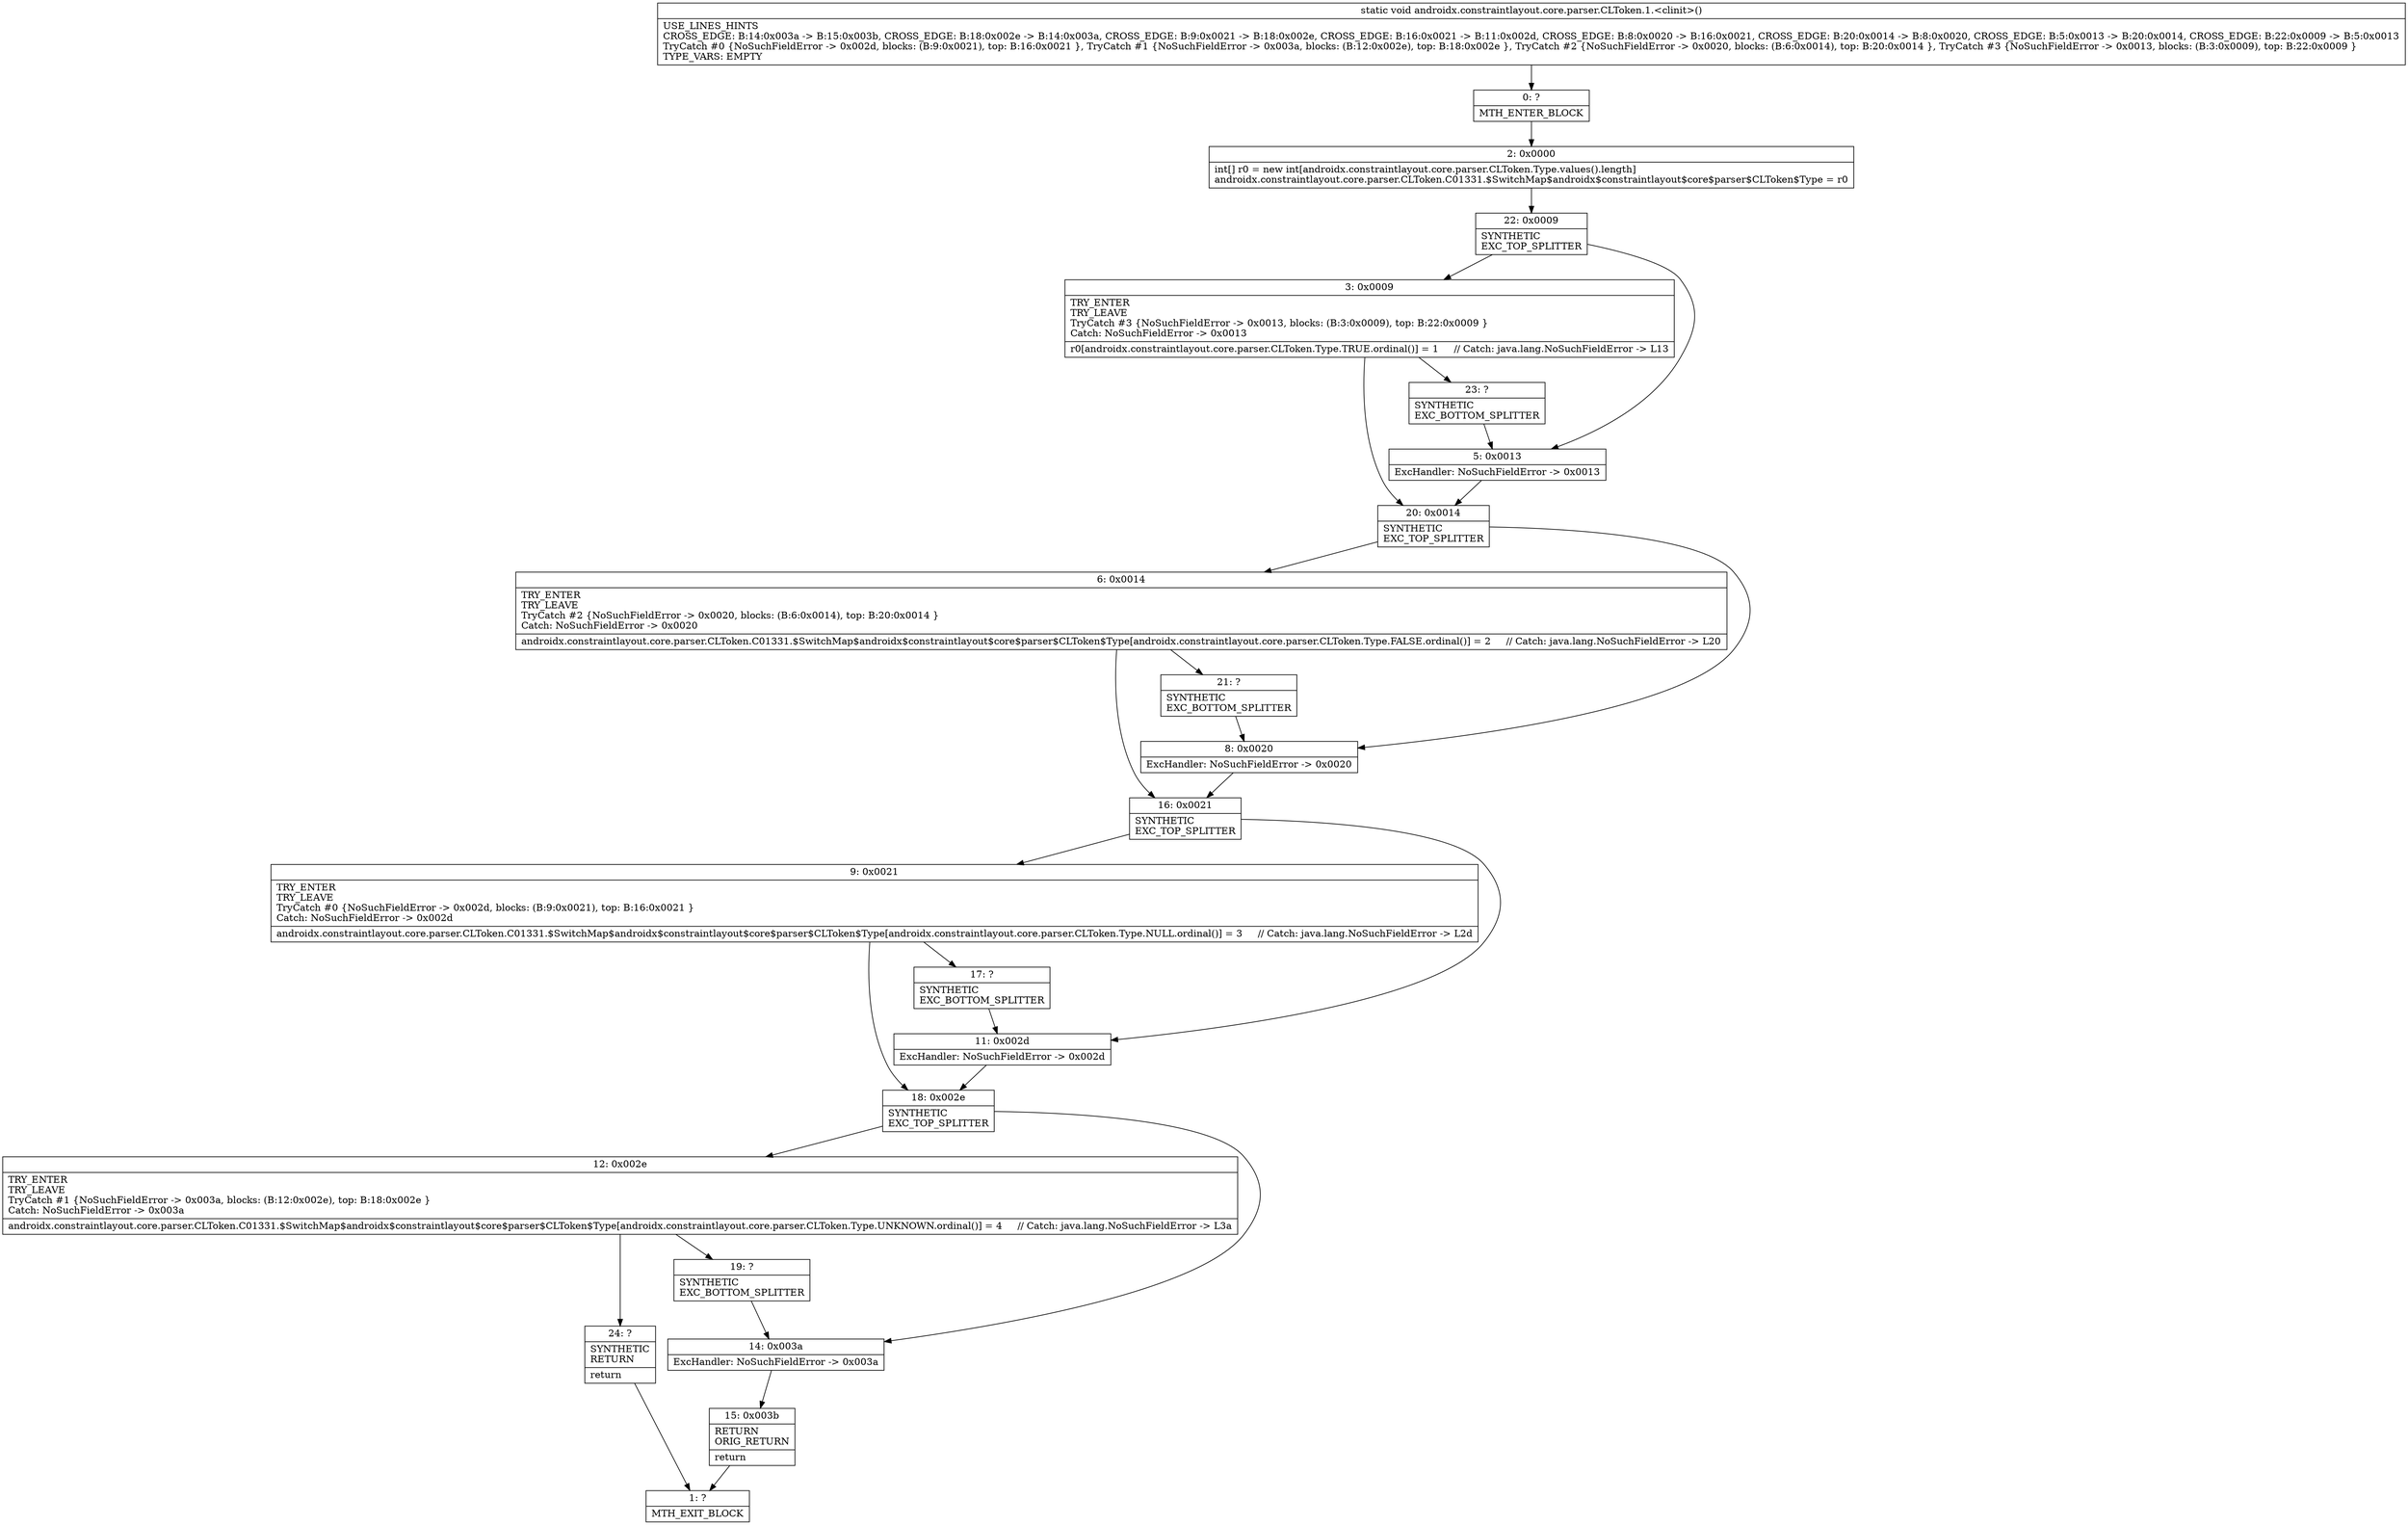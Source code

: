 digraph "CFG forandroidx.constraintlayout.core.parser.CLToken.1.\<clinit\>()V" {
Node_0 [shape=record,label="{0\:\ ?|MTH_ENTER_BLOCK\l}"];
Node_2 [shape=record,label="{2\:\ 0x0000|int[] r0 = new int[androidx.constraintlayout.core.parser.CLToken.Type.values().length]\landroidx.constraintlayout.core.parser.CLToken.C01331.$SwitchMap$androidx$constraintlayout$core$parser$CLToken$Type = r0\l}"];
Node_22 [shape=record,label="{22\:\ 0x0009|SYNTHETIC\lEXC_TOP_SPLITTER\l}"];
Node_3 [shape=record,label="{3\:\ 0x0009|TRY_ENTER\lTRY_LEAVE\lTryCatch #3 \{NoSuchFieldError \-\> 0x0013, blocks: (B:3:0x0009), top: B:22:0x0009 \}\lCatch: NoSuchFieldError \-\> 0x0013\l|r0[androidx.constraintlayout.core.parser.CLToken.Type.TRUE.ordinal()] = 1     \/\/ Catch: java.lang.NoSuchFieldError \-\> L13\l}"];
Node_20 [shape=record,label="{20\:\ 0x0014|SYNTHETIC\lEXC_TOP_SPLITTER\l}"];
Node_6 [shape=record,label="{6\:\ 0x0014|TRY_ENTER\lTRY_LEAVE\lTryCatch #2 \{NoSuchFieldError \-\> 0x0020, blocks: (B:6:0x0014), top: B:20:0x0014 \}\lCatch: NoSuchFieldError \-\> 0x0020\l|androidx.constraintlayout.core.parser.CLToken.C01331.$SwitchMap$androidx$constraintlayout$core$parser$CLToken$Type[androidx.constraintlayout.core.parser.CLToken.Type.FALSE.ordinal()] = 2     \/\/ Catch: java.lang.NoSuchFieldError \-\> L20\l}"];
Node_16 [shape=record,label="{16\:\ 0x0021|SYNTHETIC\lEXC_TOP_SPLITTER\l}"];
Node_9 [shape=record,label="{9\:\ 0x0021|TRY_ENTER\lTRY_LEAVE\lTryCatch #0 \{NoSuchFieldError \-\> 0x002d, blocks: (B:9:0x0021), top: B:16:0x0021 \}\lCatch: NoSuchFieldError \-\> 0x002d\l|androidx.constraintlayout.core.parser.CLToken.C01331.$SwitchMap$androidx$constraintlayout$core$parser$CLToken$Type[androidx.constraintlayout.core.parser.CLToken.Type.NULL.ordinal()] = 3     \/\/ Catch: java.lang.NoSuchFieldError \-\> L2d\l}"];
Node_17 [shape=record,label="{17\:\ ?|SYNTHETIC\lEXC_BOTTOM_SPLITTER\l}"];
Node_18 [shape=record,label="{18\:\ 0x002e|SYNTHETIC\lEXC_TOP_SPLITTER\l}"];
Node_12 [shape=record,label="{12\:\ 0x002e|TRY_ENTER\lTRY_LEAVE\lTryCatch #1 \{NoSuchFieldError \-\> 0x003a, blocks: (B:12:0x002e), top: B:18:0x002e \}\lCatch: NoSuchFieldError \-\> 0x003a\l|androidx.constraintlayout.core.parser.CLToken.C01331.$SwitchMap$androidx$constraintlayout$core$parser$CLToken$Type[androidx.constraintlayout.core.parser.CLToken.Type.UNKNOWN.ordinal()] = 4     \/\/ Catch: java.lang.NoSuchFieldError \-\> L3a\l}"];
Node_19 [shape=record,label="{19\:\ ?|SYNTHETIC\lEXC_BOTTOM_SPLITTER\l}"];
Node_24 [shape=record,label="{24\:\ ?|SYNTHETIC\lRETURN\l|return\l}"];
Node_1 [shape=record,label="{1\:\ ?|MTH_EXIT_BLOCK\l}"];
Node_14 [shape=record,label="{14\:\ 0x003a|ExcHandler: NoSuchFieldError \-\> 0x003a\l}"];
Node_15 [shape=record,label="{15\:\ 0x003b|RETURN\lORIG_RETURN\l|return\l}"];
Node_11 [shape=record,label="{11\:\ 0x002d|ExcHandler: NoSuchFieldError \-\> 0x002d\l}"];
Node_21 [shape=record,label="{21\:\ ?|SYNTHETIC\lEXC_BOTTOM_SPLITTER\l}"];
Node_8 [shape=record,label="{8\:\ 0x0020|ExcHandler: NoSuchFieldError \-\> 0x0020\l}"];
Node_23 [shape=record,label="{23\:\ ?|SYNTHETIC\lEXC_BOTTOM_SPLITTER\l}"];
Node_5 [shape=record,label="{5\:\ 0x0013|ExcHandler: NoSuchFieldError \-\> 0x0013\l}"];
MethodNode[shape=record,label="{static void androidx.constraintlayout.core.parser.CLToken.1.\<clinit\>()  | USE_LINES_HINTS\lCROSS_EDGE: B:14:0x003a \-\> B:15:0x003b, CROSS_EDGE: B:18:0x002e \-\> B:14:0x003a, CROSS_EDGE: B:9:0x0021 \-\> B:18:0x002e, CROSS_EDGE: B:16:0x0021 \-\> B:11:0x002d, CROSS_EDGE: B:8:0x0020 \-\> B:16:0x0021, CROSS_EDGE: B:20:0x0014 \-\> B:8:0x0020, CROSS_EDGE: B:5:0x0013 \-\> B:20:0x0014, CROSS_EDGE: B:22:0x0009 \-\> B:5:0x0013\lTryCatch #0 \{NoSuchFieldError \-\> 0x002d, blocks: (B:9:0x0021), top: B:16:0x0021 \}, TryCatch #1 \{NoSuchFieldError \-\> 0x003a, blocks: (B:12:0x002e), top: B:18:0x002e \}, TryCatch #2 \{NoSuchFieldError \-\> 0x0020, blocks: (B:6:0x0014), top: B:20:0x0014 \}, TryCatch #3 \{NoSuchFieldError \-\> 0x0013, blocks: (B:3:0x0009), top: B:22:0x0009 \}\lTYPE_VARS: EMPTY\l}"];
MethodNode -> Node_0;Node_0 -> Node_2;
Node_2 -> Node_22;
Node_22 -> Node_3;
Node_22 -> Node_5;
Node_3 -> Node_20;
Node_3 -> Node_23;
Node_20 -> Node_6;
Node_20 -> Node_8;
Node_6 -> Node_16;
Node_6 -> Node_21;
Node_16 -> Node_9;
Node_16 -> Node_11;
Node_9 -> Node_17;
Node_9 -> Node_18;
Node_17 -> Node_11;
Node_18 -> Node_12;
Node_18 -> Node_14;
Node_12 -> Node_19;
Node_12 -> Node_24;
Node_19 -> Node_14;
Node_24 -> Node_1;
Node_14 -> Node_15;
Node_15 -> Node_1;
Node_11 -> Node_18;
Node_21 -> Node_8;
Node_8 -> Node_16;
Node_23 -> Node_5;
Node_5 -> Node_20;
}


